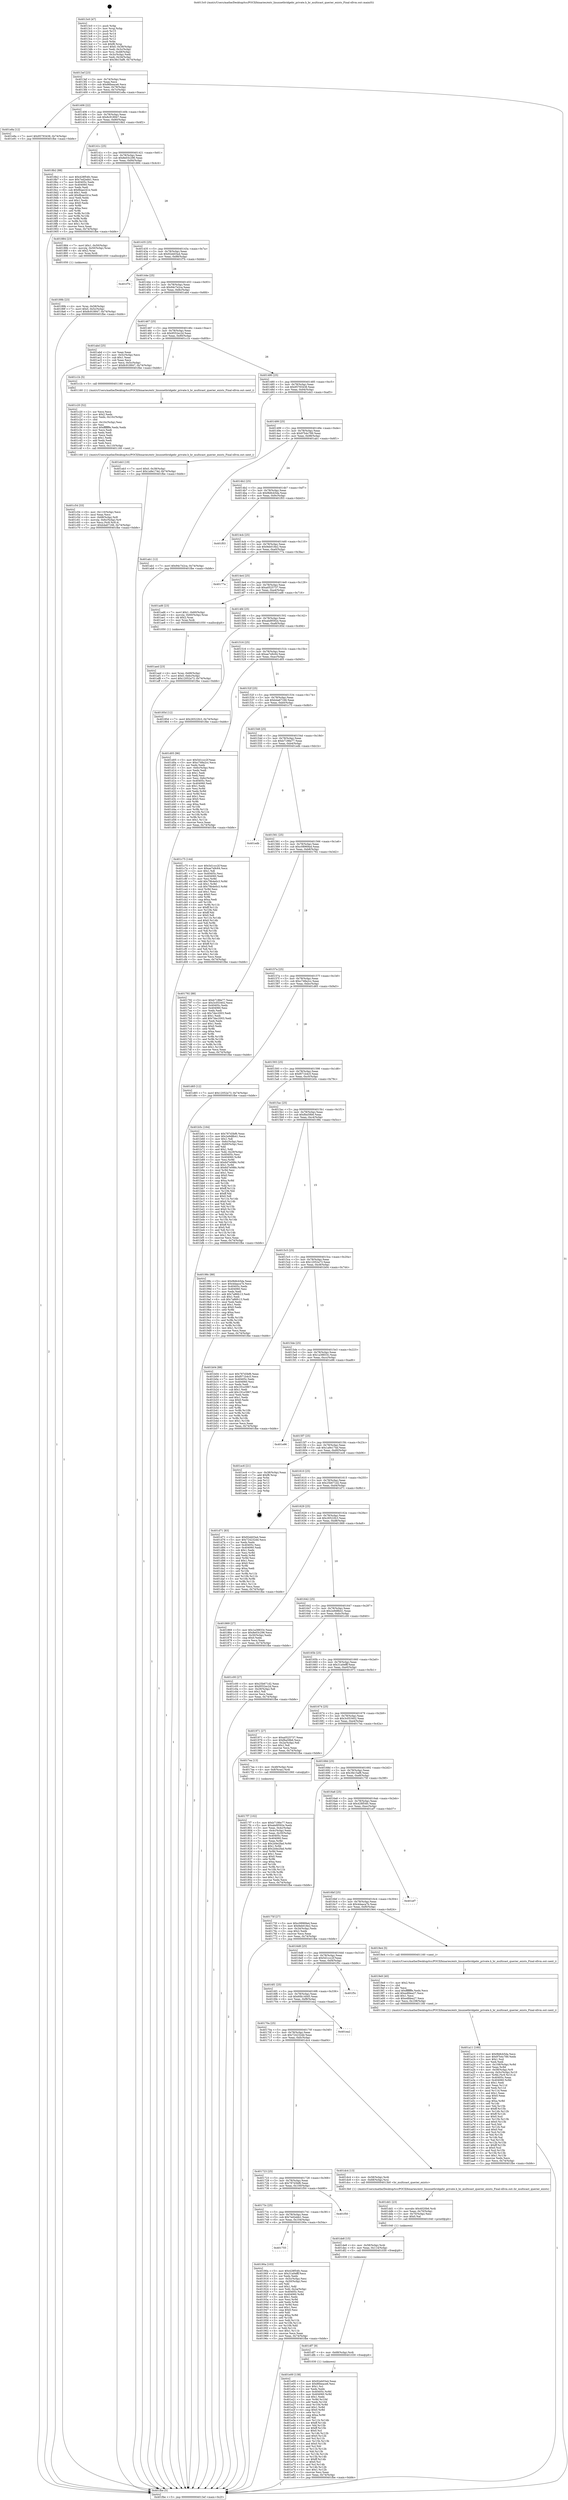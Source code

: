digraph "0x4013c0" {
  label = "0x4013c0 (/mnt/c/Users/mathe/Desktop/tcc/POCII/binaries/extr_linuxnetbridgebr_private.h_br_multicast_querier_exists_Final-ollvm.out::main(0))"
  labelloc = "t"
  node[shape=record]

  Entry [label="",width=0.3,height=0.3,shape=circle,fillcolor=black,style=filled]
  "0x4013ef" [label="{
     0x4013ef [23]\l
     | [instrs]\l
     &nbsp;&nbsp;0x4013ef \<+3\>: mov -0x74(%rbp),%eax\l
     &nbsp;&nbsp;0x4013f2 \<+2\>: mov %eax,%ecx\l
     &nbsp;&nbsp;0x4013f4 \<+6\>: sub $0x86beace6,%ecx\l
     &nbsp;&nbsp;0x4013fa \<+3\>: mov %eax,-0x78(%rbp)\l
     &nbsp;&nbsp;0x4013fd \<+3\>: mov %ecx,-0x7c(%rbp)\l
     &nbsp;&nbsp;0x401400 \<+6\>: je 0000000000401e8a \<main+0xaca\>\l
  }"]
  "0x401e8a" [label="{
     0x401e8a [12]\l
     | [instrs]\l
     &nbsp;&nbsp;0x401e8a \<+7\>: movl $0x95793438,-0x74(%rbp)\l
     &nbsp;&nbsp;0x401e91 \<+5\>: jmp 0000000000401fbe \<main+0xbfe\>\l
  }"]
  "0x401406" [label="{
     0x401406 [22]\l
     | [instrs]\l
     &nbsp;&nbsp;0x401406 \<+5\>: jmp 000000000040140b \<main+0x4b\>\l
     &nbsp;&nbsp;0x40140b \<+3\>: mov -0x78(%rbp),%eax\l
     &nbsp;&nbsp;0x40140e \<+5\>: sub $0x8c918947,%eax\l
     &nbsp;&nbsp;0x401413 \<+3\>: mov %eax,-0x80(%rbp)\l
     &nbsp;&nbsp;0x401416 \<+6\>: je 00000000004018b2 \<main+0x4f2\>\l
  }"]
  Exit [label="",width=0.3,height=0.3,shape=circle,fillcolor=black,style=filled,peripheries=2]
  "0x4018b2" [label="{
     0x4018b2 [88]\l
     | [instrs]\l
     &nbsp;&nbsp;0x4018b2 \<+5\>: mov $0x428f54fc,%eax\l
     &nbsp;&nbsp;0x4018b7 \<+5\>: mov $0x7ed2ebb1,%ecx\l
     &nbsp;&nbsp;0x4018bc \<+7\>: mov 0x40405c,%edx\l
     &nbsp;&nbsp;0x4018c3 \<+7\>: mov 0x404060,%esi\l
     &nbsp;&nbsp;0x4018ca \<+2\>: mov %edx,%edi\l
     &nbsp;&nbsp;0x4018cc \<+6\>: sub $0x8bae241e,%edi\l
     &nbsp;&nbsp;0x4018d2 \<+3\>: sub $0x1,%edi\l
     &nbsp;&nbsp;0x4018d5 \<+6\>: add $0x8bae241e,%edi\l
     &nbsp;&nbsp;0x4018db \<+3\>: imul %edi,%edx\l
     &nbsp;&nbsp;0x4018de \<+3\>: and $0x1,%edx\l
     &nbsp;&nbsp;0x4018e1 \<+3\>: cmp $0x0,%edx\l
     &nbsp;&nbsp;0x4018e4 \<+4\>: sete %r8b\l
     &nbsp;&nbsp;0x4018e8 \<+3\>: cmp $0xa,%esi\l
     &nbsp;&nbsp;0x4018eb \<+4\>: setl %r9b\l
     &nbsp;&nbsp;0x4018ef \<+3\>: mov %r8b,%r10b\l
     &nbsp;&nbsp;0x4018f2 \<+3\>: and %r9b,%r10b\l
     &nbsp;&nbsp;0x4018f5 \<+3\>: xor %r9b,%r8b\l
     &nbsp;&nbsp;0x4018f8 \<+3\>: or %r8b,%r10b\l
     &nbsp;&nbsp;0x4018fb \<+4\>: test $0x1,%r10b\l
     &nbsp;&nbsp;0x4018ff \<+3\>: cmovne %ecx,%eax\l
     &nbsp;&nbsp;0x401902 \<+3\>: mov %eax,-0x74(%rbp)\l
     &nbsp;&nbsp;0x401905 \<+5\>: jmp 0000000000401fbe \<main+0xbfe\>\l
  }"]
  "0x40141c" [label="{
     0x40141c [25]\l
     | [instrs]\l
     &nbsp;&nbsp;0x40141c \<+5\>: jmp 0000000000401421 \<main+0x61\>\l
     &nbsp;&nbsp;0x401421 \<+3\>: mov -0x78(%rbp),%eax\l
     &nbsp;&nbsp;0x401424 \<+5\>: sub $0x8e03c296,%eax\l
     &nbsp;&nbsp;0x401429 \<+6\>: mov %eax,-0x84(%rbp)\l
     &nbsp;&nbsp;0x40142f \<+6\>: je 0000000000401884 \<main+0x4c4\>\l
  }"]
  "0x401e00" [label="{
     0x401e00 [138]\l
     | [instrs]\l
     &nbsp;&nbsp;0x401e00 \<+5\>: mov $0x92eb03a4,%eax\l
     &nbsp;&nbsp;0x401e05 \<+5\>: mov $0x86beace6,%esi\l
     &nbsp;&nbsp;0x401e0a \<+2\>: mov $0x1,%cl\l
     &nbsp;&nbsp;0x401e0c \<+2\>: xor %edx,%edx\l
     &nbsp;&nbsp;0x401e0e \<+8\>: mov 0x40405c,%r8d\l
     &nbsp;&nbsp;0x401e16 \<+8\>: mov 0x404060,%r9d\l
     &nbsp;&nbsp;0x401e1e \<+3\>: sub $0x1,%edx\l
     &nbsp;&nbsp;0x401e21 \<+3\>: mov %r8d,%r10d\l
     &nbsp;&nbsp;0x401e24 \<+3\>: add %edx,%r10d\l
     &nbsp;&nbsp;0x401e27 \<+4\>: imul %r10d,%r8d\l
     &nbsp;&nbsp;0x401e2b \<+4\>: and $0x1,%r8d\l
     &nbsp;&nbsp;0x401e2f \<+4\>: cmp $0x0,%r8d\l
     &nbsp;&nbsp;0x401e33 \<+4\>: sete %r11b\l
     &nbsp;&nbsp;0x401e37 \<+4\>: cmp $0xa,%r9d\l
     &nbsp;&nbsp;0x401e3b \<+3\>: setl %bl\l
     &nbsp;&nbsp;0x401e3e \<+3\>: mov %r11b,%r14b\l
     &nbsp;&nbsp;0x401e41 \<+4\>: xor $0xff,%r14b\l
     &nbsp;&nbsp;0x401e45 \<+3\>: mov %bl,%r15b\l
     &nbsp;&nbsp;0x401e48 \<+4\>: xor $0xff,%r15b\l
     &nbsp;&nbsp;0x401e4c \<+3\>: xor $0x0,%cl\l
     &nbsp;&nbsp;0x401e4f \<+3\>: mov %r14b,%r12b\l
     &nbsp;&nbsp;0x401e52 \<+4\>: and $0x0,%r12b\l
     &nbsp;&nbsp;0x401e56 \<+3\>: and %cl,%r11b\l
     &nbsp;&nbsp;0x401e59 \<+3\>: mov %r15b,%r13b\l
     &nbsp;&nbsp;0x401e5c \<+4\>: and $0x0,%r13b\l
     &nbsp;&nbsp;0x401e60 \<+2\>: and %cl,%bl\l
     &nbsp;&nbsp;0x401e62 \<+3\>: or %r11b,%r12b\l
     &nbsp;&nbsp;0x401e65 \<+3\>: or %bl,%r13b\l
     &nbsp;&nbsp;0x401e68 \<+3\>: xor %r13b,%r12b\l
     &nbsp;&nbsp;0x401e6b \<+3\>: or %r15b,%r14b\l
     &nbsp;&nbsp;0x401e6e \<+4\>: xor $0xff,%r14b\l
     &nbsp;&nbsp;0x401e72 \<+3\>: or $0x0,%cl\l
     &nbsp;&nbsp;0x401e75 \<+3\>: and %cl,%r14b\l
     &nbsp;&nbsp;0x401e78 \<+3\>: or %r14b,%r12b\l
     &nbsp;&nbsp;0x401e7b \<+4\>: test $0x1,%r12b\l
     &nbsp;&nbsp;0x401e7f \<+3\>: cmovne %esi,%eax\l
     &nbsp;&nbsp;0x401e82 \<+3\>: mov %eax,-0x74(%rbp)\l
     &nbsp;&nbsp;0x401e85 \<+5\>: jmp 0000000000401fbe \<main+0xbfe\>\l
  }"]
  "0x401884" [label="{
     0x401884 [23]\l
     | [instrs]\l
     &nbsp;&nbsp;0x401884 \<+7\>: movl $0x1,-0x50(%rbp)\l
     &nbsp;&nbsp;0x40188b \<+4\>: movslq -0x50(%rbp),%rax\l
     &nbsp;&nbsp;0x40188f \<+4\>: shl $0x2,%rax\l
     &nbsp;&nbsp;0x401893 \<+3\>: mov %rax,%rdi\l
     &nbsp;&nbsp;0x401896 \<+5\>: call 0000000000401050 \<malloc@plt\>\l
     | [calls]\l
     &nbsp;&nbsp;0x401050 \{1\} (unknown)\l
  }"]
  "0x401435" [label="{
     0x401435 [25]\l
     | [instrs]\l
     &nbsp;&nbsp;0x401435 \<+5\>: jmp 000000000040143a \<main+0x7a\>\l
     &nbsp;&nbsp;0x40143a \<+3\>: mov -0x78(%rbp),%eax\l
     &nbsp;&nbsp;0x40143d \<+5\>: sub $0x92eb03a4,%eax\l
     &nbsp;&nbsp;0x401442 \<+6\>: mov %eax,-0x88(%rbp)\l
     &nbsp;&nbsp;0x401448 \<+6\>: je 0000000000401f7b \<main+0xbbb\>\l
  }"]
  "0x401df7" [label="{
     0x401df7 [9]\l
     | [instrs]\l
     &nbsp;&nbsp;0x401df7 \<+4\>: mov -0x68(%rbp),%rdi\l
     &nbsp;&nbsp;0x401dfb \<+5\>: call 0000000000401030 \<free@plt\>\l
     | [calls]\l
     &nbsp;&nbsp;0x401030 \{1\} (unknown)\l
  }"]
  "0x401f7b" [label="{
     0x401f7b\l
  }", style=dashed]
  "0x40144e" [label="{
     0x40144e [25]\l
     | [instrs]\l
     &nbsp;&nbsp;0x40144e \<+5\>: jmp 0000000000401453 \<main+0x93\>\l
     &nbsp;&nbsp;0x401453 \<+3\>: mov -0x78(%rbp),%eax\l
     &nbsp;&nbsp;0x401456 \<+5\>: sub $0x94c7e2ca,%eax\l
     &nbsp;&nbsp;0x40145b \<+6\>: mov %eax,-0x8c(%rbp)\l
     &nbsp;&nbsp;0x401461 \<+6\>: je 0000000000401abd \<main+0x6fd\>\l
  }"]
  "0x401de8" [label="{
     0x401de8 [15]\l
     | [instrs]\l
     &nbsp;&nbsp;0x401de8 \<+4\>: mov -0x58(%rbp),%rdi\l
     &nbsp;&nbsp;0x401dec \<+6\>: mov %eax,-0x114(%rbp)\l
     &nbsp;&nbsp;0x401df2 \<+5\>: call 0000000000401030 \<free@plt\>\l
     | [calls]\l
     &nbsp;&nbsp;0x401030 \{1\} (unknown)\l
  }"]
  "0x401abd" [label="{
     0x401abd [25]\l
     | [instrs]\l
     &nbsp;&nbsp;0x401abd \<+2\>: xor %eax,%eax\l
     &nbsp;&nbsp;0x401abf \<+3\>: mov -0x5c(%rbp),%ecx\l
     &nbsp;&nbsp;0x401ac2 \<+3\>: sub $0x1,%eax\l
     &nbsp;&nbsp;0x401ac5 \<+2\>: sub %eax,%ecx\l
     &nbsp;&nbsp;0x401ac7 \<+3\>: mov %ecx,-0x5c(%rbp)\l
     &nbsp;&nbsp;0x401aca \<+7\>: movl $0x8c918947,-0x74(%rbp)\l
     &nbsp;&nbsp;0x401ad1 \<+5\>: jmp 0000000000401fbe \<main+0xbfe\>\l
  }"]
  "0x401467" [label="{
     0x401467 [25]\l
     | [instrs]\l
     &nbsp;&nbsp;0x401467 \<+5\>: jmp 000000000040146c \<main+0xac\>\l
     &nbsp;&nbsp;0x40146c \<+3\>: mov -0x78(%rbp),%eax\l
     &nbsp;&nbsp;0x40146f \<+5\>: sub $0x9552ec2d,%eax\l
     &nbsp;&nbsp;0x401474 \<+6\>: mov %eax,-0x90(%rbp)\l
     &nbsp;&nbsp;0x40147a \<+6\>: je 0000000000401c1b \<main+0x85b\>\l
  }"]
  "0x401dd1" [label="{
     0x401dd1 [23]\l
     | [instrs]\l
     &nbsp;&nbsp;0x401dd1 \<+10\>: movabs $0x4020b6,%rdi\l
     &nbsp;&nbsp;0x401ddb \<+3\>: mov %eax,-0x70(%rbp)\l
     &nbsp;&nbsp;0x401dde \<+3\>: mov -0x70(%rbp),%esi\l
     &nbsp;&nbsp;0x401de1 \<+2\>: mov $0x0,%al\l
     &nbsp;&nbsp;0x401de3 \<+5\>: call 0000000000401040 \<printf@plt\>\l
     | [calls]\l
     &nbsp;&nbsp;0x401040 \{1\} (unknown)\l
  }"]
  "0x401c1b" [label="{
     0x401c1b [5]\l
     | [instrs]\l
     &nbsp;&nbsp;0x401c1b \<+5\>: call 0000000000401160 \<next_i\>\l
     | [calls]\l
     &nbsp;&nbsp;0x401160 \{1\} (/mnt/c/Users/mathe/Desktop/tcc/POCII/binaries/extr_linuxnetbridgebr_private.h_br_multicast_querier_exists_Final-ollvm.out::next_i)\l
  }"]
  "0x401480" [label="{
     0x401480 [25]\l
     | [instrs]\l
     &nbsp;&nbsp;0x401480 \<+5\>: jmp 0000000000401485 \<main+0xc5\>\l
     &nbsp;&nbsp;0x401485 \<+3\>: mov -0x78(%rbp),%eax\l
     &nbsp;&nbsp;0x401488 \<+5\>: sub $0x95793438,%eax\l
     &nbsp;&nbsp;0x40148d \<+6\>: mov %eax,-0x94(%rbp)\l
     &nbsp;&nbsp;0x401493 \<+6\>: je 0000000000401eb3 \<main+0xaf3\>\l
  }"]
  "0x401c54" [label="{
     0x401c54 [33]\l
     | [instrs]\l
     &nbsp;&nbsp;0x401c54 \<+6\>: mov -0x110(%rbp),%ecx\l
     &nbsp;&nbsp;0x401c5a \<+3\>: imul %eax,%ecx\l
     &nbsp;&nbsp;0x401c5d \<+4\>: mov -0x68(%rbp),%r8\l
     &nbsp;&nbsp;0x401c61 \<+4\>: movslq -0x6c(%rbp),%r9\l
     &nbsp;&nbsp;0x401c65 \<+4\>: mov %ecx,(%r8,%r9,4)\l
     &nbsp;&nbsp;0x401c69 \<+7\>: movl $0xb4a67166,-0x74(%rbp)\l
     &nbsp;&nbsp;0x401c70 \<+5\>: jmp 0000000000401fbe \<main+0xbfe\>\l
  }"]
  "0x401eb3" [label="{
     0x401eb3 [19]\l
     | [instrs]\l
     &nbsp;&nbsp;0x401eb3 \<+7\>: movl $0x0,-0x38(%rbp)\l
     &nbsp;&nbsp;0x401eba \<+7\>: movl $0x1a9e174d,-0x74(%rbp)\l
     &nbsp;&nbsp;0x401ec1 \<+5\>: jmp 0000000000401fbe \<main+0xbfe\>\l
  }"]
  "0x401499" [label="{
     0x401499 [25]\l
     | [instrs]\l
     &nbsp;&nbsp;0x401499 \<+5\>: jmp 000000000040149e \<main+0xde\>\l
     &nbsp;&nbsp;0x40149e \<+3\>: mov -0x78(%rbp),%eax\l
     &nbsp;&nbsp;0x4014a1 \<+5\>: sub $0x97b4c789,%eax\l
     &nbsp;&nbsp;0x4014a6 \<+6\>: mov %eax,-0x98(%rbp)\l
     &nbsp;&nbsp;0x4014ac \<+6\>: je 0000000000401ab1 \<main+0x6f1\>\l
  }"]
  "0x401c20" [label="{
     0x401c20 [52]\l
     | [instrs]\l
     &nbsp;&nbsp;0x401c20 \<+2\>: xor %ecx,%ecx\l
     &nbsp;&nbsp;0x401c22 \<+5\>: mov $0x2,%edx\l
     &nbsp;&nbsp;0x401c27 \<+6\>: mov %edx,-0x10c(%rbp)\l
     &nbsp;&nbsp;0x401c2d \<+1\>: cltd\l
     &nbsp;&nbsp;0x401c2e \<+6\>: mov -0x10c(%rbp),%esi\l
     &nbsp;&nbsp;0x401c34 \<+2\>: idiv %esi\l
     &nbsp;&nbsp;0x401c36 \<+6\>: imul $0xfffffffe,%edx,%edx\l
     &nbsp;&nbsp;0x401c3c \<+2\>: mov %ecx,%edi\l
     &nbsp;&nbsp;0x401c3e \<+2\>: sub %edx,%edi\l
     &nbsp;&nbsp;0x401c40 \<+2\>: mov %ecx,%edx\l
     &nbsp;&nbsp;0x401c42 \<+3\>: sub $0x1,%edx\l
     &nbsp;&nbsp;0x401c45 \<+2\>: add %edx,%edi\l
     &nbsp;&nbsp;0x401c47 \<+2\>: sub %edi,%ecx\l
     &nbsp;&nbsp;0x401c49 \<+6\>: mov %ecx,-0x110(%rbp)\l
     &nbsp;&nbsp;0x401c4f \<+5\>: call 0000000000401160 \<next_i\>\l
     | [calls]\l
     &nbsp;&nbsp;0x401160 \{1\} (/mnt/c/Users/mathe/Desktop/tcc/POCII/binaries/extr_linuxnetbridgebr_private.h_br_multicast_querier_exists_Final-ollvm.out::next_i)\l
  }"]
  "0x401ab1" [label="{
     0x401ab1 [12]\l
     | [instrs]\l
     &nbsp;&nbsp;0x401ab1 \<+7\>: movl $0x94c7e2ca,-0x74(%rbp)\l
     &nbsp;&nbsp;0x401ab8 \<+5\>: jmp 0000000000401fbe \<main+0xbfe\>\l
  }"]
  "0x4014b2" [label="{
     0x4014b2 [25]\l
     | [instrs]\l
     &nbsp;&nbsp;0x4014b2 \<+5\>: jmp 00000000004014b7 \<main+0xf7\>\l
     &nbsp;&nbsp;0x4014b7 \<+3\>: mov -0x78(%rbp),%eax\l
     &nbsp;&nbsp;0x4014ba \<+5\>: sub $0x9b8cb5da,%eax\l
     &nbsp;&nbsp;0x4014bf \<+6\>: mov %eax,-0x9c(%rbp)\l
     &nbsp;&nbsp;0x4014c5 \<+6\>: je 0000000000401f03 \<main+0xb43\>\l
  }"]
  "0x401aed" [label="{
     0x401aed [23]\l
     | [instrs]\l
     &nbsp;&nbsp;0x401aed \<+4\>: mov %rax,-0x68(%rbp)\l
     &nbsp;&nbsp;0x401af1 \<+7\>: movl $0x0,-0x6c(%rbp)\l
     &nbsp;&nbsp;0x401af8 \<+7\>: movl $0x12052a73,-0x74(%rbp)\l
     &nbsp;&nbsp;0x401aff \<+5\>: jmp 0000000000401fbe \<main+0xbfe\>\l
  }"]
  "0x401f03" [label="{
     0x401f03\l
  }", style=dashed]
  "0x4014cb" [label="{
     0x4014cb [25]\l
     | [instrs]\l
     &nbsp;&nbsp;0x4014cb \<+5\>: jmp 00000000004014d0 \<main+0x110\>\l
     &nbsp;&nbsp;0x4014d0 \<+3\>: mov -0x78(%rbp),%eax\l
     &nbsp;&nbsp;0x4014d3 \<+5\>: sub $0x9eb018e2,%eax\l
     &nbsp;&nbsp;0x4014d8 \<+6\>: mov %eax,-0xa0(%rbp)\l
     &nbsp;&nbsp;0x4014de \<+6\>: je 000000000040177a \<main+0x3ba\>\l
  }"]
  "0x401a11" [label="{
     0x401a11 [160]\l
     | [instrs]\l
     &nbsp;&nbsp;0x401a11 \<+5\>: mov $0x9b8cb5da,%ecx\l
     &nbsp;&nbsp;0x401a16 \<+5\>: mov $0x97b4c789,%edx\l
     &nbsp;&nbsp;0x401a1b \<+3\>: mov $0x1,%sil\l
     &nbsp;&nbsp;0x401a1e \<+2\>: xor %edi,%edi\l
     &nbsp;&nbsp;0x401a20 \<+7\>: mov -0x108(%rbp),%r8d\l
     &nbsp;&nbsp;0x401a27 \<+4\>: imul %eax,%r8d\l
     &nbsp;&nbsp;0x401a2b \<+4\>: mov -0x58(%rbp),%r9\l
     &nbsp;&nbsp;0x401a2f \<+4\>: movslq -0x5c(%rbp),%r10\l
     &nbsp;&nbsp;0x401a33 \<+4\>: mov %r8d,(%r9,%r10,4)\l
     &nbsp;&nbsp;0x401a37 \<+7\>: mov 0x40405c,%eax\l
     &nbsp;&nbsp;0x401a3e \<+8\>: mov 0x404060,%r8d\l
     &nbsp;&nbsp;0x401a46 \<+3\>: sub $0x1,%edi\l
     &nbsp;&nbsp;0x401a49 \<+3\>: mov %eax,%r11d\l
     &nbsp;&nbsp;0x401a4c \<+3\>: add %edi,%r11d\l
     &nbsp;&nbsp;0x401a4f \<+4\>: imul %r11d,%eax\l
     &nbsp;&nbsp;0x401a53 \<+3\>: and $0x1,%eax\l
     &nbsp;&nbsp;0x401a56 \<+3\>: cmp $0x0,%eax\l
     &nbsp;&nbsp;0x401a59 \<+3\>: sete %bl\l
     &nbsp;&nbsp;0x401a5c \<+4\>: cmp $0xa,%r8d\l
     &nbsp;&nbsp;0x401a60 \<+4\>: setl %r14b\l
     &nbsp;&nbsp;0x401a64 \<+3\>: mov %bl,%r15b\l
     &nbsp;&nbsp;0x401a67 \<+4\>: xor $0xff,%r15b\l
     &nbsp;&nbsp;0x401a6b \<+3\>: mov %r14b,%r12b\l
     &nbsp;&nbsp;0x401a6e \<+4\>: xor $0xff,%r12b\l
     &nbsp;&nbsp;0x401a72 \<+4\>: xor $0x0,%sil\l
     &nbsp;&nbsp;0x401a76 \<+3\>: mov %r15b,%r13b\l
     &nbsp;&nbsp;0x401a79 \<+4\>: and $0x0,%r13b\l
     &nbsp;&nbsp;0x401a7d \<+3\>: and %sil,%bl\l
     &nbsp;&nbsp;0x401a80 \<+3\>: mov %r12b,%al\l
     &nbsp;&nbsp;0x401a83 \<+2\>: and $0x0,%al\l
     &nbsp;&nbsp;0x401a85 \<+3\>: and %sil,%r14b\l
     &nbsp;&nbsp;0x401a88 \<+3\>: or %bl,%r13b\l
     &nbsp;&nbsp;0x401a8b \<+3\>: or %r14b,%al\l
     &nbsp;&nbsp;0x401a8e \<+3\>: xor %al,%r13b\l
     &nbsp;&nbsp;0x401a91 \<+3\>: or %r12b,%r15b\l
     &nbsp;&nbsp;0x401a94 \<+4\>: xor $0xff,%r15b\l
     &nbsp;&nbsp;0x401a98 \<+4\>: or $0x0,%sil\l
     &nbsp;&nbsp;0x401a9c \<+3\>: and %sil,%r15b\l
     &nbsp;&nbsp;0x401a9f \<+3\>: or %r15b,%r13b\l
     &nbsp;&nbsp;0x401aa2 \<+4\>: test $0x1,%r13b\l
     &nbsp;&nbsp;0x401aa6 \<+3\>: cmovne %edx,%ecx\l
     &nbsp;&nbsp;0x401aa9 \<+3\>: mov %ecx,-0x74(%rbp)\l
     &nbsp;&nbsp;0x401aac \<+5\>: jmp 0000000000401fbe \<main+0xbfe\>\l
  }"]
  "0x40177a" [label="{
     0x40177a\l
  }", style=dashed]
  "0x4014e4" [label="{
     0x4014e4 [25]\l
     | [instrs]\l
     &nbsp;&nbsp;0x4014e4 \<+5\>: jmp 00000000004014e9 \<main+0x129\>\l
     &nbsp;&nbsp;0x4014e9 \<+3\>: mov -0x78(%rbp),%eax\l
     &nbsp;&nbsp;0x4014ec \<+5\>: sub $0xa0525737,%eax\l
     &nbsp;&nbsp;0x4014f1 \<+6\>: mov %eax,-0xa4(%rbp)\l
     &nbsp;&nbsp;0x4014f7 \<+6\>: je 0000000000401ad6 \<main+0x716\>\l
  }"]
  "0x4019e9" [label="{
     0x4019e9 [40]\l
     | [instrs]\l
     &nbsp;&nbsp;0x4019e9 \<+5\>: mov $0x2,%ecx\l
     &nbsp;&nbsp;0x4019ee \<+1\>: cltd\l
     &nbsp;&nbsp;0x4019ef \<+2\>: idiv %ecx\l
     &nbsp;&nbsp;0x4019f1 \<+6\>: imul $0xfffffffe,%edx,%ecx\l
     &nbsp;&nbsp;0x4019f7 \<+6\>: add $0xedfdea27,%ecx\l
     &nbsp;&nbsp;0x4019fd \<+3\>: add $0x1,%ecx\l
     &nbsp;&nbsp;0x401a00 \<+6\>: sub $0xedfdea27,%ecx\l
     &nbsp;&nbsp;0x401a06 \<+6\>: mov %ecx,-0x108(%rbp)\l
     &nbsp;&nbsp;0x401a0c \<+5\>: call 0000000000401160 \<next_i\>\l
     | [calls]\l
     &nbsp;&nbsp;0x401160 \{1\} (/mnt/c/Users/mathe/Desktop/tcc/POCII/binaries/extr_linuxnetbridgebr_private.h_br_multicast_querier_exists_Final-ollvm.out::next_i)\l
  }"]
  "0x401ad6" [label="{
     0x401ad6 [23]\l
     | [instrs]\l
     &nbsp;&nbsp;0x401ad6 \<+7\>: movl $0x1,-0x60(%rbp)\l
     &nbsp;&nbsp;0x401add \<+4\>: movslq -0x60(%rbp),%rax\l
     &nbsp;&nbsp;0x401ae1 \<+4\>: shl $0x2,%rax\l
     &nbsp;&nbsp;0x401ae5 \<+3\>: mov %rax,%rdi\l
     &nbsp;&nbsp;0x401ae8 \<+5\>: call 0000000000401050 \<malloc@plt\>\l
     | [calls]\l
     &nbsp;&nbsp;0x401050 \{1\} (unknown)\l
  }"]
  "0x4014fd" [label="{
     0x4014fd [25]\l
     | [instrs]\l
     &nbsp;&nbsp;0x4014fd \<+5\>: jmp 0000000000401502 \<main+0x142\>\l
     &nbsp;&nbsp;0x401502 \<+3\>: mov -0x78(%rbp),%eax\l
     &nbsp;&nbsp;0x401505 \<+5\>: sub $0xabd9592e,%eax\l
     &nbsp;&nbsp;0x40150a \<+6\>: mov %eax,-0xa8(%rbp)\l
     &nbsp;&nbsp;0x401510 \<+6\>: je 000000000040185d \<main+0x49d\>\l
  }"]
  "0x401755" [label="{
     0x401755\l
  }", style=dashed]
  "0x40185d" [label="{
     0x40185d [12]\l
     | [instrs]\l
     &nbsp;&nbsp;0x40185d \<+7\>: movl $0x26522fc3,-0x74(%rbp)\l
     &nbsp;&nbsp;0x401864 \<+5\>: jmp 0000000000401fbe \<main+0xbfe\>\l
  }"]
  "0x401516" [label="{
     0x401516 [25]\l
     | [instrs]\l
     &nbsp;&nbsp;0x401516 \<+5\>: jmp 000000000040151b \<main+0x15b\>\l
     &nbsp;&nbsp;0x40151b \<+3\>: mov -0x78(%rbp),%eax\l
     &nbsp;&nbsp;0x40151e \<+5\>: sub $0xae7e9c64,%eax\l
     &nbsp;&nbsp;0x401523 \<+6\>: mov %eax,-0xac(%rbp)\l
     &nbsp;&nbsp;0x401529 \<+6\>: je 0000000000401d05 \<main+0x945\>\l
  }"]
  "0x40190a" [label="{
     0x40190a [103]\l
     | [instrs]\l
     &nbsp;&nbsp;0x40190a \<+5\>: mov $0x428f54fc,%eax\l
     &nbsp;&nbsp;0x40190f \<+5\>: mov $0x31a0efff,%ecx\l
     &nbsp;&nbsp;0x401914 \<+2\>: xor %edx,%edx\l
     &nbsp;&nbsp;0x401916 \<+3\>: mov -0x5c(%rbp),%esi\l
     &nbsp;&nbsp;0x401919 \<+3\>: cmp -0x50(%rbp),%esi\l
     &nbsp;&nbsp;0x40191c \<+4\>: setl %dil\l
     &nbsp;&nbsp;0x401920 \<+4\>: and $0x1,%dil\l
     &nbsp;&nbsp;0x401924 \<+4\>: mov %dil,-0x2a(%rbp)\l
     &nbsp;&nbsp;0x401928 \<+7\>: mov 0x40405c,%esi\l
     &nbsp;&nbsp;0x40192f \<+8\>: mov 0x404060,%r8d\l
     &nbsp;&nbsp;0x401937 \<+3\>: sub $0x1,%edx\l
     &nbsp;&nbsp;0x40193a \<+3\>: mov %esi,%r9d\l
     &nbsp;&nbsp;0x40193d \<+3\>: add %edx,%r9d\l
     &nbsp;&nbsp;0x401940 \<+4\>: imul %r9d,%esi\l
     &nbsp;&nbsp;0x401944 \<+3\>: and $0x1,%esi\l
     &nbsp;&nbsp;0x401947 \<+3\>: cmp $0x0,%esi\l
     &nbsp;&nbsp;0x40194a \<+4\>: sete %dil\l
     &nbsp;&nbsp;0x40194e \<+4\>: cmp $0xa,%r8d\l
     &nbsp;&nbsp;0x401952 \<+4\>: setl %r10b\l
     &nbsp;&nbsp;0x401956 \<+3\>: mov %dil,%r11b\l
     &nbsp;&nbsp;0x401959 \<+3\>: and %r10b,%r11b\l
     &nbsp;&nbsp;0x40195c \<+3\>: xor %r10b,%dil\l
     &nbsp;&nbsp;0x40195f \<+3\>: or %dil,%r11b\l
     &nbsp;&nbsp;0x401962 \<+4\>: test $0x1,%r11b\l
     &nbsp;&nbsp;0x401966 \<+3\>: cmovne %ecx,%eax\l
     &nbsp;&nbsp;0x401969 \<+3\>: mov %eax,-0x74(%rbp)\l
     &nbsp;&nbsp;0x40196c \<+5\>: jmp 0000000000401fbe \<main+0xbfe\>\l
  }"]
  "0x401d05" [label="{
     0x401d05 [96]\l
     | [instrs]\l
     &nbsp;&nbsp;0x401d05 \<+5\>: mov $0x5d1ccc2f,%eax\l
     &nbsp;&nbsp;0x401d0a \<+5\>: mov $0xc748a2cc,%ecx\l
     &nbsp;&nbsp;0x401d0f \<+2\>: xor %edx,%edx\l
     &nbsp;&nbsp;0x401d11 \<+3\>: mov -0x6c(%rbp),%esi\l
     &nbsp;&nbsp;0x401d14 \<+2\>: mov %edx,%edi\l
     &nbsp;&nbsp;0x401d16 \<+3\>: sub $0x1,%edi\l
     &nbsp;&nbsp;0x401d19 \<+2\>: sub %edi,%esi\l
     &nbsp;&nbsp;0x401d1b \<+3\>: mov %esi,-0x6c(%rbp)\l
     &nbsp;&nbsp;0x401d1e \<+7\>: mov 0x40405c,%esi\l
     &nbsp;&nbsp;0x401d25 \<+7\>: mov 0x404060,%edi\l
     &nbsp;&nbsp;0x401d2c \<+3\>: sub $0x1,%edx\l
     &nbsp;&nbsp;0x401d2f \<+3\>: mov %esi,%r8d\l
     &nbsp;&nbsp;0x401d32 \<+3\>: add %edx,%r8d\l
     &nbsp;&nbsp;0x401d35 \<+4\>: imul %r8d,%esi\l
     &nbsp;&nbsp;0x401d39 \<+3\>: and $0x1,%esi\l
     &nbsp;&nbsp;0x401d3c \<+3\>: cmp $0x0,%esi\l
     &nbsp;&nbsp;0x401d3f \<+4\>: sete %r9b\l
     &nbsp;&nbsp;0x401d43 \<+3\>: cmp $0xa,%edi\l
     &nbsp;&nbsp;0x401d46 \<+4\>: setl %r10b\l
     &nbsp;&nbsp;0x401d4a \<+3\>: mov %r9b,%r11b\l
     &nbsp;&nbsp;0x401d4d \<+3\>: and %r10b,%r11b\l
     &nbsp;&nbsp;0x401d50 \<+3\>: xor %r10b,%r9b\l
     &nbsp;&nbsp;0x401d53 \<+3\>: or %r9b,%r11b\l
     &nbsp;&nbsp;0x401d56 \<+4\>: test $0x1,%r11b\l
     &nbsp;&nbsp;0x401d5a \<+3\>: cmovne %ecx,%eax\l
     &nbsp;&nbsp;0x401d5d \<+3\>: mov %eax,-0x74(%rbp)\l
     &nbsp;&nbsp;0x401d60 \<+5\>: jmp 0000000000401fbe \<main+0xbfe\>\l
  }"]
  "0x40152f" [label="{
     0x40152f [25]\l
     | [instrs]\l
     &nbsp;&nbsp;0x40152f \<+5\>: jmp 0000000000401534 \<main+0x174\>\l
     &nbsp;&nbsp;0x401534 \<+3\>: mov -0x78(%rbp),%eax\l
     &nbsp;&nbsp;0x401537 \<+5\>: sub $0xb4a67166,%eax\l
     &nbsp;&nbsp;0x40153c \<+6\>: mov %eax,-0xb0(%rbp)\l
     &nbsp;&nbsp;0x401542 \<+6\>: je 0000000000401c75 \<main+0x8b5\>\l
  }"]
  "0x40173c" [label="{
     0x40173c [25]\l
     | [instrs]\l
     &nbsp;&nbsp;0x40173c \<+5\>: jmp 0000000000401741 \<main+0x381\>\l
     &nbsp;&nbsp;0x401741 \<+3\>: mov -0x78(%rbp),%eax\l
     &nbsp;&nbsp;0x401744 \<+5\>: sub $0x7ed2ebb1,%eax\l
     &nbsp;&nbsp;0x401749 \<+6\>: mov %eax,-0x104(%rbp)\l
     &nbsp;&nbsp;0x40174f \<+6\>: je 000000000040190a \<main+0x54a\>\l
  }"]
  "0x401c75" [label="{
     0x401c75 [144]\l
     | [instrs]\l
     &nbsp;&nbsp;0x401c75 \<+5\>: mov $0x5d1ccc2f,%eax\l
     &nbsp;&nbsp;0x401c7a \<+5\>: mov $0xae7e9c64,%ecx\l
     &nbsp;&nbsp;0x401c7f \<+2\>: mov $0x1,%dl\l
     &nbsp;&nbsp;0x401c81 \<+7\>: mov 0x40405c,%esi\l
     &nbsp;&nbsp;0x401c88 \<+7\>: mov 0x404060,%edi\l
     &nbsp;&nbsp;0x401c8f \<+3\>: mov %esi,%r8d\l
     &nbsp;&nbsp;0x401c92 \<+7\>: add $0x79b4e0c3,%r8d\l
     &nbsp;&nbsp;0x401c99 \<+4\>: sub $0x1,%r8d\l
     &nbsp;&nbsp;0x401c9d \<+7\>: sub $0x79b4e0c3,%r8d\l
     &nbsp;&nbsp;0x401ca4 \<+4\>: imul %r8d,%esi\l
     &nbsp;&nbsp;0x401ca8 \<+3\>: and $0x1,%esi\l
     &nbsp;&nbsp;0x401cab \<+3\>: cmp $0x0,%esi\l
     &nbsp;&nbsp;0x401cae \<+4\>: sete %r9b\l
     &nbsp;&nbsp;0x401cb2 \<+3\>: cmp $0xa,%edi\l
     &nbsp;&nbsp;0x401cb5 \<+4\>: setl %r10b\l
     &nbsp;&nbsp;0x401cb9 \<+3\>: mov %r9b,%r11b\l
     &nbsp;&nbsp;0x401cbc \<+4\>: xor $0xff,%r11b\l
     &nbsp;&nbsp;0x401cc0 \<+3\>: mov %r10b,%bl\l
     &nbsp;&nbsp;0x401cc3 \<+3\>: xor $0xff,%bl\l
     &nbsp;&nbsp;0x401cc6 \<+3\>: xor $0x0,%dl\l
     &nbsp;&nbsp;0x401cc9 \<+3\>: mov %r11b,%r14b\l
     &nbsp;&nbsp;0x401ccc \<+4\>: and $0x0,%r14b\l
     &nbsp;&nbsp;0x401cd0 \<+3\>: and %dl,%r9b\l
     &nbsp;&nbsp;0x401cd3 \<+3\>: mov %bl,%r15b\l
     &nbsp;&nbsp;0x401cd6 \<+4\>: and $0x0,%r15b\l
     &nbsp;&nbsp;0x401cda \<+3\>: and %dl,%r10b\l
     &nbsp;&nbsp;0x401cdd \<+3\>: or %r9b,%r14b\l
     &nbsp;&nbsp;0x401ce0 \<+3\>: or %r10b,%r15b\l
     &nbsp;&nbsp;0x401ce3 \<+3\>: xor %r15b,%r14b\l
     &nbsp;&nbsp;0x401ce6 \<+3\>: or %bl,%r11b\l
     &nbsp;&nbsp;0x401ce9 \<+4\>: xor $0xff,%r11b\l
     &nbsp;&nbsp;0x401ced \<+3\>: or $0x0,%dl\l
     &nbsp;&nbsp;0x401cf0 \<+3\>: and %dl,%r11b\l
     &nbsp;&nbsp;0x401cf3 \<+3\>: or %r11b,%r14b\l
     &nbsp;&nbsp;0x401cf6 \<+4\>: test $0x1,%r14b\l
     &nbsp;&nbsp;0x401cfa \<+3\>: cmovne %ecx,%eax\l
     &nbsp;&nbsp;0x401cfd \<+3\>: mov %eax,-0x74(%rbp)\l
     &nbsp;&nbsp;0x401d00 \<+5\>: jmp 0000000000401fbe \<main+0xbfe\>\l
  }"]
  "0x401548" [label="{
     0x401548 [25]\l
     | [instrs]\l
     &nbsp;&nbsp;0x401548 \<+5\>: jmp 000000000040154d \<main+0x18d\>\l
     &nbsp;&nbsp;0x40154d \<+3\>: mov -0x78(%rbp),%eax\l
     &nbsp;&nbsp;0x401550 \<+5\>: sub $0xb7186e77,%eax\l
     &nbsp;&nbsp;0x401555 \<+6\>: mov %eax,-0xb4(%rbp)\l
     &nbsp;&nbsp;0x40155b \<+6\>: je 0000000000401edb \<main+0xb1b\>\l
  }"]
  "0x401f50" [label="{
     0x401f50\l
  }", style=dashed]
  "0x401edb" [label="{
     0x401edb\l
  }", style=dashed]
  "0x401561" [label="{
     0x401561 [25]\l
     | [instrs]\l
     &nbsp;&nbsp;0x401561 \<+5\>: jmp 0000000000401566 \<main+0x1a6\>\l
     &nbsp;&nbsp;0x401566 \<+3\>: mov -0x78(%rbp),%eax\l
     &nbsp;&nbsp;0x401569 \<+5\>: sub $0xc08969a4,%eax\l
     &nbsp;&nbsp;0x40156e \<+6\>: mov %eax,-0xb8(%rbp)\l
     &nbsp;&nbsp;0x401574 \<+6\>: je 0000000000401792 \<main+0x3d2\>\l
  }"]
  "0x401723" [label="{
     0x401723 [25]\l
     | [instrs]\l
     &nbsp;&nbsp;0x401723 \<+5\>: jmp 0000000000401728 \<main+0x368\>\l
     &nbsp;&nbsp;0x401728 \<+3\>: mov -0x78(%rbp),%eax\l
     &nbsp;&nbsp;0x40172b \<+5\>: sub $0x787d3bf6,%eax\l
     &nbsp;&nbsp;0x401730 \<+6\>: mov %eax,-0x100(%rbp)\l
     &nbsp;&nbsp;0x401736 \<+6\>: je 0000000000401f50 \<main+0xb90\>\l
  }"]
  "0x401792" [label="{
     0x401792 [88]\l
     | [instrs]\l
     &nbsp;&nbsp;0x401792 \<+5\>: mov $0xb7186e77,%eax\l
     &nbsp;&nbsp;0x401797 \<+5\>: mov $0x3c053402,%ecx\l
     &nbsp;&nbsp;0x40179c \<+7\>: mov 0x40405c,%edx\l
     &nbsp;&nbsp;0x4017a3 \<+7\>: mov 0x404060,%esi\l
     &nbsp;&nbsp;0x4017aa \<+2\>: mov %edx,%edi\l
     &nbsp;&nbsp;0x4017ac \<+6\>: sub $0x7dec2003,%edi\l
     &nbsp;&nbsp;0x4017b2 \<+3\>: sub $0x1,%edi\l
     &nbsp;&nbsp;0x4017b5 \<+6\>: add $0x7dec2003,%edi\l
     &nbsp;&nbsp;0x4017bb \<+3\>: imul %edi,%edx\l
     &nbsp;&nbsp;0x4017be \<+3\>: and $0x1,%edx\l
     &nbsp;&nbsp;0x4017c1 \<+3\>: cmp $0x0,%edx\l
     &nbsp;&nbsp;0x4017c4 \<+4\>: sete %r8b\l
     &nbsp;&nbsp;0x4017c8 \<+3\>: cmp $0xa,%esi\l
     &nbsp;&nbsp;0x4017cb \<+4\>: setl %r9b\l
     &nbsp;&nbsp;0x4017cf \<+3\>: mov %r8b,%r10b\l
     &nbsp;&nbsp;0x4017d2 \<+3\>: and %r9b,%r10b\l
     &nbsp;&nbsp;0x4017d5 \<+3\>: xor %r9b,%r8b\l
     &nbsp;&nbsp;0x4017d8 \<+3\>: or %r8b,%r10b\l
     &nbsp;&nbsp;0x4017db \<+4\>: test $0x1,%r10b\l
     &nbsp;&nbsp;0x4017df \<+3\>: cmovne %ecx,%eax\l
     &nbsp;&nbsp;0x4017e2 \<+3\>: mov %eax,-0x74(%rbp)\l
     &nbsp;&nbsp;0x4017e5 \<+5\>: jmp 0000000000401fbe \<main+0xbfe\>\l
  }"]
  "0x40157a" [label="{
     0x40157a [25]\l
     | [instrs]\l
     &nbsp;&nbsp;0x40157a \<+5\>: jmp 000000000040157f \<main+0x1bf\>\l
     &nbsp;&nbsp;0x40157f \<+3\>: mov -0x78(%rbp),%eax\l
     &nbsp;&nbsp;0x401582 \<+5\>: sub $0xc748a2cc,%eax\l
     &nbsp;&nbsp;0x401587 \<+6\>: mov %eax,-0xbc(%rbp)\l
     &nbsp;&nbsp;0x40158d \<+6\>: je 0000000000401d65 \<main+0x9a5\>\l
  }"]
  "0x401dc4" [label="{
     0x401dc4 [13]\l
     | [instrs]\l
     &nbsp;&nbsp;0x401dc4 \<+4\>: mov -0x58(%rbp),%rdi\l
     &nbsp;&nbsp;0x401dc8 \<+4\>: mov -0x68(%rbp),%rsi\l
     &nbsp;&nbsp;0x401dcc \<+5\>: call 00000000004013b0 \<br_multicast_querier_exists\>\l
     | [calls]\l
     &nbsp;&nbsp;0x4013b0 \{1\} (/mnt/c/Users/mathe/Desktop/tcc/POCII/binaries/extr_linuxnetbridgebr_private.h_br_multicast_querier_exists_Final-ollvm.out::br_multicast_querier_exists)\l
  }"]
  "0x401d65" [label="{
     0x401d65 [12]\l
     | [instrs]\l
     &nbsp;&nbsp;0x401d65 \<+7\>: movl $0x12052a73,-0x74(%rbp)\l
     &nbsp;&nbsp;0x401d6c \<+5\>: jmp 0000000000401fbe \<main+0xbfe\>\l
  }"]
  "0x401593" [label="{
     0x401593 [25]\l
     | [instrs]\l
     &nbsp;&nbsp;0x401593 \<+5\>: jmp 0000000000401598 \<main+0x1d8\>\l
     &nbsp;&nbsp;0x401598 \<+3\>: mov -0x78(%rbp),%eax\l
     &nbsp;&nbsp;0x40159b \<+5\>: sub $0xf071b4c5,%eax\l
     &nbsp;&nbsp;0x4015a0 \<+6\>: mov %eax,-0xc0(%rbp)\l
     &nbsp;&nbsp;0x4015a6 \<+6\>: je 0000000000401b5c \<main+0x79c\>\l
  }"]
  "0x40170a" [label="{
     0x40170a [25]\l
     | [instrs]\l
     &nbsp;&nbsp;0x40170a \<+5\>: jmp 000000000040170f \<main+0x34f\>\l
     &nbsp;&nbsp;0x40170f \<+3\>: mov -0x78(%rbp),%eax\l
     &nbsp;&nbsp;0x401712 \<+5\>: sub $0x724232dd,%eax\l
     &nbsp;&nbsp;0x401717 \<+6\>: mov %eax,-0xfc(%rbp)\l
     &nbsp;&nbsp;0x40171d \<+6\>: je 0000000000401dc4 \<main+0xa04\>\l
  }"]
  "0x401b5c" [label="{
     0x401b5c [164]\l
     | [instrs]\l
     &nbsp;&nbsp;0x401b5c \<+5\>: mov $0x787d3bf6,%eax\l
     &nbsp;&nbsp;0x401b61 \<+5\>: mov $0x2e9d8b41,%ecx\l
     &nbsp;&nbsp;0x401b66 \<+2\>: mov $0x1,%dl\l
     &nbsp;&nbsp;0x401b68 \<+3\>: mov -0x6c(%rbp),%esi\l
     &nbsp;&nbsp;0x401b6b \<+3\>: cmp -0x60(%rbp),%esi\l
     &nbsp;&nbsp;0x401b6e \<+4\>: setl %dil\l
     &nbsp;&nbsp;0x401b72 \<+4\>: and $0x1,%dil\l
     &nbsp;&nbsp;0x401b76 \<+4\>: mov %dil,-0x29(%rbp)\l
     &nbsp;&nbsp;0x401b7a \<+7\>: mov 0x40405c,%esi\l
     &nbsp;&nbsp;0x401b81 \<+8\>: mov 0x404060,%r8d\l
     &nbsp;&nbsp;0x401b89 \<+3\>: mov %esi,%r9d\l
     &nbsp;&nbsp;0x401b8c \<+7\>: add $0x6d7e088c,%r9d\l
     &nbsp;&nbsp;0x401b93 \<+4\>: sub $0x1,%r9d\l
     &nbsp;&nbsp;0x401b97 \<+7\>: sub $0x6d7e088c,%r9d\l
     &nbsp;&nbsp;0x401b9e \<+4\>: imul %r9d,%esi\l
     &nbsp;&nbsp;0x401ba2 \<+3\>: and $0x1,%esi\l
     &nbsp;&nbsp;0x401ba5 \<+3\>: cmp $0x0,%esi\l
     &nbsp;&nbsp;0x401ba8 \<+4\>: sete %dil\l
     &nbsp;&nbsp;0x401bac \<+4\>: cmp $0xa,%r8d\l
     &nbsp;&nbsp;0x401bb0 \<+4\>: setl %r10b\l
     &nbsp;&nbsp;0x401bb4 \<+3\>: mov %dil,%r11b\l
     &nbsp;&nbsp;0x401bb7 \<+4\>: xor $0xff,%r11b\l
     &nbsp;&nbsp;0x401bbb \<+3\>: mov %r10b,%bl\l
     &nbsp;&nbsp;0x401bbe \<+3\>: xor $0xff,%bl\l
     &nbsp;&nbsp;0x401bc1 \<+3\>: xor $0x0,%dl\l
     &nbsp;&nbsp;0x401bc4 \<+3\>: mov %r11b,%r14b\l
     &nbsp;&nbsp;0x401bc7 \<+4\>: and $0x0,%r14b\l
     &nbsp;&nbsp;0x401bcb \<+3\>: and %dl,%dil\l
     &nbsp;&nbsp;0x401bce \<+3\>: mov %bl,%r15b\l
     &nbsp;&nbsp;0x401bd1 \<+4\>: and $0x0,%r15b\l
     &nbsp;&nbsp;0x401bd5 \<+3\>: and %dl,%r10b\l
     &nbsp;&nbsp;0x401bd8 \<+3\>: or %dil,%r14b\l
     &nbsp;&nbsp;0x401bdb \<+3\>: or %r10b,%r15b\l
     &nbsp;&nbsp;0x401bde \<+3\>: xor %r15b,%r14b\l
     &nbsp;&nbsp;0x401be1 \<+3\>: or %bl,%r11b\l
     &nbsp;&nbsp;0x401be4 \<+4\>: xor $0xff,%r11b\l
     &nbsp;&nbsp;0x401be8 \<+3\>: or $0x0,%dl\l
     &nbsp;&nbsp;0x401beb \<+3\>: and %dl,%r11b\l
     &nbsp;&nbsp;0x401bee \<+3\>: or %r11b,%r14b\l
     &nbsp;&nbsp;0x401bf1 \<+4\>: test $0x1,%r14b\l
     &nbsp;&nbsp;0x401bf5 \<+3\>: cmovne %ecx,%eax\l
     &nbsp;&nbsp;0x401bf8 \<+3\>: mov %eax,-0x74(%rbp)\l
     &nbsp;&nbsp;0x401bfb \<+5\>: jmp 0000000000401fbe \<main+0xbfe\>\l
  }"]
  "0x4015ac" [label="{
     0x4015ac [25]\l
     | [instrs]\l
     &nbsp;&nbsp;0x4015ac \<+5\>: jmp 00000000004015b1 \<main+0x1f1\>\l
     &nbsp;&nbsp;0x4015b1 \<+3\>: mov -0x78(%rbp),%eax\l
     &nbsp;&nbsp;0x4015b4 \<+5\>: sub $0xfba59b6,%eax\l
     &nbsp;&nbsp;0x4015b9 \<+6\>: mov %eax,-0xc4(%rbp)\l
     &nbsp;&nbsp;0x4015bf \<+6\>: je 000000000040198c \<main+0x5cc\>\l
  }"]
  "0x401ea2" [label="{
     0x401ea2\l
  }", style=dashed]
  "0x40198c" [label="{
     0x40198c [88]\l
     | [instrs]\l
     &nbsp;&nbsp;0x40198c \<+5\>: mov $0x9b8cb5da,%eax\l
     &nbsp;&nbsp;0x401991 \<+5\>: mov $0x4daaca7b,%ecx\l
     &nbsp;&nbsp;0x401996 \<+7\>: mov 0x40405c,%edx\l
     &nbsp;&nbsp;0x40199d \<+7\>: mov 0x404060,%esi\l
     &nbsp;&nbsp;0x4019a4 \<+2\>: mov %edx,%edi\l
     &nbsp;&nbsp;0x4019a6 \<+6\>: add $0x7a86fc13,%edi\l
     &nbsp;&nbsp;0x4019ac \<+3\>: sub $0x1,%edi\l
     &nbsp;&nbsp;0x4019af \<+6\>: sub $0x7a86fc13,%edi\l
     &nbsp;&nbsp;0x4019b5 \<+3\>: imul %edi,%edx\l
     &nbsp;&nbsp;0x4019b8 \<+3\>: and $0x1,%edx\l
     &nbsp;&nbsp;0x4019bb \<+3\>: cmp $0x0,%edx\l
     &nbsp;&nbsp;0x4019be \<+4\>: sete %r8b\l
     &nbsp;&nbsp;0x4019c2 \<+3\>: cmp $0xa,%esi\l
     &nbsp;&nbsp;0x4019c5 \<+4\>: setl %r9b\l
     &nbsp;&nbsp;0x4019c9 \<+3\>: mov %r8b,%r10b\l
     &nbsp;&nbsp;0x4019cc \<+3\>: and %r9b,%r10b\l
     &nbsp;&nbsp;0x4019cf \<+3\>: xor %r9b,%r8b\l
     &nbsp;&nbsp;0x4019d2 \<+3\>: or %r8b,%r10b\l
     &nbsp;&nbsp;0x4019d5 \<+4\>: test $0x1,%r10b\l
     &nbsp;&nbsp;0x4019d9 \<+3\>: cmovne %ecx,%eax\l
     &nbsp;&nbsp;0x4019dc \<+3\>: mov %eax,-0x74(%rbp)\l
     &nbsp;&nbsp;0x4019df \<+5\>: jmp 0000000000401fbe \<main+0xbfe\>\l
  }"]
  "0x4015c5" [label="{
     0x4015c5 [25]\l
     | [instrs]\l
     &nbsp;&nbsp;0x4015c5 \<+5\>: jmp 00000000004015ca \<main+0x20a\>\l
     &nbsp;&nbsp;0x4015ca \<+3\>: mov -0x78(%rbp),%eax\l
     &nbsp;&nbsp;0x4015cd \<+5\>: sub $0x12052a73,%eax\l
     &nbsp;&nbsp;0x4015d2 \<+6\>: mov %eax,-0xc8(%rbp)\l
     &nbsp;&nbsp;0x4015d8 \<+6\>: je 0000000000401b04 \<main+0x744\>\l
  }"]
  "0x4016f1" [label="{
     0x4016f1 [25]\l
     | [instrs]\l
     &nbsp;&nbsp;0x4016f1 \<+5\>: jmp 00000000004016f6 \<main+0x336\>\l
     &nbsp;&nbsp;0x4016f6 \<+3\>: mov -0x78(%rbp),%eax\l
     &nbsp;&nbsp;0x4016f9 \<+5\>: sub $0x60b140d5,%eax\l
     &nbsp;&nbsp;0x4016fe \<+6\>: mov %eax,-0xf8(%rbp)\l
     &nbsp;&nbsp;0x401704 \<+6\>: je 0000000000401ea2 \<main+0xae2\>\l
  }"]
  "0x401b04" [label="{
     0x401b04 [88]\l
     | [instrs]\l
     &nbsp;&nbsp;0x401b04 \<+5\>: mov $0x787d3bf6,%eax\l
     &nbsp;&nbsp;0x401b09 \<+5\>: mov $0xf071b4c5,%ecx\l
     &nbsp;&nbsp;0x401b0e \<+7\>: mov 0x40405c,%edx\l
     &nbsp;&nbsp;0x401b15 \<+7\>: mov 0x404060,%esi\l
     &nbsp;&nbsp;0x401b1c \<+2\>: mov %edx,%edi\l
     &nbsp;&nbsp;0x401b1e \<+6\>: sub $0x191e3967,%edi\l
     &nbsp;&nbsp;0x401b24 \<+3\>: sub $0x1,%edi\l
     &nbsp;&nbsp;0x401b27 \<+6\>: add $0x191e3967,%edi\l
     &nbsp;&nbsp;0x401b2d \<+3\>: imul %edi,%edx\l
     &nbsp;&nbsp;0x401b30 \<+3\>: and $0x1,%edx\l
     &nbsp;&nbsp;0x401b33 \<+3\>: cmp $0x0,%edx\l
     &nbsp;&nbsp;0x401b36 \<+4\>: sete %r8b\l
     &nbsp;&nbsp;0x401b3a \<+3\>: cmp $0xa,%esi\l
     &nbsp;&nbsp;0x401b3d \<+4\>: setl %r9b\l
     &nbsp;&nbsp;0x401b41 \<+3\>: mov %r8b,%r10b\l
     &nbsp;&nbsp;0x401b44 \<+3\>: and %r9b,%r10b\l
     &nbsp;&nbsp;0x401b47 \<+3\>: xor %r9b,%r8b\l
     &nbsp;&nbsp;0x401b4a \<+3\>: or %r8b,%r10b\l
     &nbsp;&nbsp;0x401b4d \<+4\>: test $0x1,%r10b\l
     &nbsp;&nbsp;0x401b51 \<+3\>: cmovne %ecx,%eax\l
     &nbsp;&nbsp;0x401b54 \<+3\>: mov %eax,-0x74(%rbp)\l
     &nbsp;&nbsp;0x401b57 \<+5\>: jmp 0000000000401fbe \<main+0xbfe\>\l
  }"]
  "0x4015de" [label="{
     0x4015de [25]\l
     | [instrs]\l
     &nbsp;&nbsp;0x4015de \<+5\>: jmp 00000000004015e3 \<main+0x223\>\l
     &nbsp;&nbsp;0x4015e3 \<+3\>: mov -0x78(%rbp),%eax\l
     &nbsp;&nbsp;0x4015e6 \<+5\>: sub $0x1a38833c,%eax\l
     &nbsp;&nbsp;0x4015eb \<+6\>: mov %eax,-0xcc(%rbp)\l
     &nbsp;&nbsp;0x4015f1 \<+6\>: je 0000000000401e96 \<main+0xad6\>\l
  }"]
  "0x401f5c" [label="{
     0x401f5c\l
  }", style=dashed]
  "0x401e96" [label="{
     0x401e96\l
  }", style=dashed]
  "0x4015f7" [label="{
     0x4015f7 [25]\l
     | [instrs]\l
     &nbsp;&nbsp;0x4015f7 \<+5\>: jmp 00000000004015fc \<main+0x23c\>\l
     &nbsp;&nbsp;0x4015fc \<+3\>: mov -0x78(%rbp),%eax\l
     &nbsp;&nbsp;0x4015ff \<+5\>: sub $0x1a9e174d,%eax\l
     &nbsp;&nbsp;0x401604 \<+6\>: mov %eax,-0xd0(%rbp)\l
     &nbsp;&nbsp;0x40160a \<+6\>: je 0000000000401ec6 \<main+0xb06\>\l
  }"]
  "0x4016d8" [label="{
     0x4016d8 [25]\l
     | [instrs]\l
     &nbsp;&nbsp;0x4016d8 \<+5\>: jmp 00000000004016dd \<main+0x31d\>\l
     &nbsp;&nbsp;0x4016dd \<+3\>: mov -0x78(%rbp),%eax\l
     &nbsp;&nbsp;0x4016e0 \<+5\>: sub $0x5d1ccc2f,%eax\l
     &nbsp;&nbsp;0x4016e5 \<+6\>: mov %eax,-0xf4(%rbp)\l
     &nbsp;&nbsp;0x4016eb \<+6\>: je 0000000000401f5c \<main+0xb9c\>\l
  }"]
  "0x401ec6" [label="{
     0x401ec6 [21]\l
     | [instrs]\l
     &nbsp;&nbsp;0x401ec6 \<+3\>: mov -0x38(%rbp),%eax\l
     &nbsp;&nbsp;0x401ec9 \<+7\>: add $0xf8,%rsp\l
     &nbsp;&nbsp;0x401ed0 \<+1\>: pop %rbx\l
     &nbsp;&nbsp;0x401ed1 \<+2\>: pop %r12\l
     &nbsp;&nbsp;0x401ed3 \<+2\>: pop %r13\l
     &nbsp;&nbsp;0x401ed5 \<+2\>: pop %r14\l
     &nbsp;&nbsp;0x401ed7 \<+2\>: pop %r15\l
     &nbsp;&nbsp;0x401ed9 \<+1\>: pop %rbp\l
     &nbsp;&nbsp;0x401eda \<+1\>: ret\l
  }"]
  "0x401610" [label="{
     0x401610 [25]\l
     | [instrs]\l
     &nbsp;&nbsp;0x401610 \<+5\>: jmp 0000000000401615 \<main+0x255\>\l
     &nbsp;&nbsp;0x401615 \<+3\>: mov -0x78(%rbp),%eax\l
     &nbsp;&nbsp;0x401618 \<+5\>: sub $0x25b671d2,%eax\l
     &nbsp;&nbsp;0x40161d \<+6\>: mov %eax,-0xd4(%rbp)\l
     &nbsp;&nbsp;0x401623 \<+6\>: je 0000000000401d71 \<main+0x9b1\>\l
  }"]
  "0x4019e4" [label="{
     0x4019e4 [5]\l
     | [instrs]\l
     &nbsp;&nbsp;0x4019e4 \<+5\>: call 0000000000401160 \<next_i\>\l
     | [calls]\l
     &nbsp;&nbsp;0x401160 \{1\} (/mnt/c/Users/mathe/Desktop/tcc/POCII/binaries/extr_linuxnetbridgebr_private.h_br_multicast_querier_exists_Final-ollvm.out::next_i)\l
  }"]
  "0x401d71" [label="{
     0x401d71 [83]\l
     | [instrs]\l
     &nbsp;&nbsp;0x401d71 \<+5\>: mov $0x92eb03a4,%eax\l
     &nbsp;&nbsp;0x401d76 \<+5\>: mov $0x724232dd,%ecx\l
     &nbsp;&nbsp;0x401d7b \<+2\>: xor %edx,%edx\l
     &nbsp;&nbsp;0x401d7d \<+7\>: mov 0x40405c,%esi\l
     &nbsp;&nbsp;0x401d84 \<+7\>: mov 0x404060,%edi\l
     &nbsp;&nbsp;0x401d8b \<+3\>: sub $0x1,%edx\l
     &nbsp;&nbsp;0x401d8e \<+3\>: mov %esi,%r8d\l
     &nbsp;&nbsp;0x401d91 \<+3\>: add %edx,%r8d\l
     &nbsp;&nbsp;0x401d94 \<+4\>: imul %r8d,%esi\l
     &nbsp;&nbsp;0x401d98 \<+3\>: and $0x1,%esi\l
     &nbsp;&nbsp;0x401d9b \<+3\>: cmp $0x0,%esi\l
     &nbsp;&nbsp;0x401d9e \<+4\>: sete %r9b\l
     &nbsp;&nbsp;0x401da2 \<+3\>: cmp $0xa,%edi\l
     &nbsp;&nbsp;0x401da5 \<+4\>: setl %r10b\l
     &nbsp;&nbsp;0x401da9 \<+3\>: mov %r9b,%r11b\l
     &nbsp;&nbsp;0x401dac \<+3\>: and %r10b,%r11b\l
     &nbsp;&nbsp;0x401daf \<+3\>: xor %r10b,%r9b\l
     &nbsp;&nbsp;0x401db2 \<+3\>: or %r9b,%r11b\l
     &nbsp;&nbsp;0x401db5 \<+4\>: test $0x1,%r11b\l
     &nbsp;&nbsp;0x401db9 \<+3\>: cmovne %ecx,%eax\l
     &nbsp;&nbsp;0x401dbc \<+3\>: mov %eax,-0x74(%rbp)\l
     &nbsp;&nbsp;0x401dbf \<+5\>: jmp 0000000000401fbe \<main+0xbfe\>\l
  }"]
  "0x401629" [label="{
     0x401629 [25]\l
     | [instrs]\l
     &nbsp;&nbsp;0x401629 \<+5\>: jmp 000000000040162e \<main+0x26e\>\l
     &nbsp;&nbsp;0x40162e \<+3\>: mov -0x78(%rbp),%eax\l
     &nbsp;&nbsp;0x401631 \<+5\>: sub $0x26522fc3,%eax\l
     &nbsp;&nbsp;0x401636 \<+6\>: mov %eax,-0xd8(%rbp)\l
     &nbsp;&nbsp;0x40163c \<+6\>: je 0000000000401869 \<main+0x4a9\>\l
  }"]
  "0x4016bf" [label="{
     0x4016bf [25]\l
     | [instrs]\l
     &nbsp;&nbsp;0x4016bf \<+5\>: jmp 00000000004016c4 \<main+0x304\>\l
     &nbsp;&nbsp;0x4016c4 \<+3\>: mov -0x78(%rbp),%eax\l
     &nbsp;&nbsp;0x4016c7 \<+5\>: sub $0x4daaca7b,%eax\l
     &nbsp;&nbsp;0x4016cc \<+6\>: mov %eax,-0xf0(%rbp)\l
     &nbsp;&nbsp;0x4016d2 \<+6\>: je 00000000004019e4 \<main+0x624\>\l
  }"]
  "0x401869" [label="{
     0x401869 [27]\l
     | [instrs]\l
     &nbsp;&nbsp;0x401869 \<+5\>: mov $0x1a38833c,%eax\l
     &nbsp;&nbsp;0x40186e \<+5\>: mov $0x8e03c296,%ecx\l
     &nbsp;&nbsp;0x401873 \<+3\>: mov -0x30(%rbp),%edx\l
     &nbsp;&nbsp;0x401876 \<+3\>: cmp $0x0,%edx\l
     &nbsp;&nbsp;0x401879 \<+3\>: cmove %ecx,%eax\l
     &nbsp;&nbsp;0x40187c \<+3\>: mov %eax,-0x74(%rbp)\l
     &nbsp;&nbsp;0x40187f \<+5\>: jmp 0000000000401fbe \<main+0xbfe\>\l
  }"]
  "0x401642" [label="{
     0x401642 [25]\l
     | [instrs]\l
     &nbsp;&nbsp;0x401642 \<+5\>: jmp 0000000000401647 \<main+0x287\>\l
     &nbsp;&nbsp;0x401647 \<+3\>: mov -0x78(%rbp),%eax\l
     &nbsp;&nbsp;0x40164a \<+5\>: sub $0x2e9d8b41,%eax\l
     &nbsp;&nbsp;0x40164f \<+6\>: mov %eax,-0xdc(%rbp)\l
     &nbsp;&nbsp;0x401655 \<+6\>: je 0000000000401c00 \<main+0x840\>\l
  }"]
  "0x401ef7" [label="{
     0x401ef7\l
  }", style=dashed]
  "0x401c00" [label="{
     0x401c00 [27]\l
     | [instrs]\l
     &nbsp;&nbsp;0x401c00 \<+5\>: mov $0x25b671d2,%eax\l
     &nbsp;&nbsp;0x401c05 \<+5\>: mov $0x9552ec2d,%ecx\l
     &nbsp;&nbsp;0x401c0a \<+3\>: mov -0x29(%rbp),%dl\l
     &nbsp;&nbsp;0x401c0d \<+3\>: test $0x1,%dl\l
     &nbsp;&nbsp;0x401c10 \<+3\>: cmovne %ecx,%eax\l
     &nbsp;&nbsp;0x401c13 \<+3\>: mov %eax,-0x74(%rbp)\l
     &nbsp;&nbsp;0x401c16 \<+5\>: jmp 0000000000401fbe \<main+0xbfe\>\l
  }"]
  "0x40165b" [label="{
     0x40165b [25]\l
     | [instrs]\l
     &nbsp;&nbsp;0x40165b \<+5\>: jmp 0000000000401660 \<main+0x2a0\>\l
     &nbsp;&nbsp;0x401660 \<+3\>: mov -0x78(%rbp),%eax\l
     &nbsp;&nbsp;0x401663 \<+5\>: sub $0x31a0efff,%eax\l
     &nbsp;&nbsp;0x401668 \<+6\>: mov %eax,-0xe0(%rbp)\l
     &nbsp;&nbsp;0x40166e \<+6\>: je 0000000000401971 \<main+0x5b1\>\l
  }"]
  "0x40189b" [label="{
     0x40189b [23]\l
     | [instrs]\l
     &nbsp;&nbsp;0x40189b \<+4\>: mov %rax,-0x58(%rbp)\l
     &nbsp;&nbsp;0x40189f \<+7\>: movl $0x0,-0x5c(%rbp)\l
     &nbsp;&nbsp;0x4018a6 \<+7\>: movl $0x8c918947,-0x74(%rbp)\l
     &nbsp;&nbsp;0x4018ad \<+5\>: jmp 0000000000401fbe \<main+0xbfe\>\l
  }"]
  "0x401971" [label="{
     0x401971 [27]\l
     | [instrs]\l
     &nbsp;&nbsp;0x401971 \<+5\>: mov $0xa0525737,%eax\l
     &nbsp;&nbsp;0x401976 \<+5\>: mov $0xfba59b6,%ecx\l
     &nbsp;&nbsp;0x40197b \<+3\>: mov -0x2a(%rbp),%dl\l
     &nbsp;&nbsp;0x40197e \<+3\>: test $0x1,%dl\l
     &nbsp;&nbsp;0x401981 \<+3\>: cmovne %ecx,%eax\l
     &nbsp;&nbsp;0x401984 \<+3\>: mov %eax,-0x74(%rbp)\l
     &nbsp;&nbsp;0x401987 \<+5\>: jmp 0000000000401fbe \<main+0xbfe\>\l
  }"]
  "0x401674" [label="{
     0x401674 [25]\l
     | [instrs]\l
     &nbsp;&nbsp;0x401674 \<+5\>: jmp 0000000000401679 \<main+0x2b9\>\l
     &nbsp;&nbsp;0x401679 \<+3\>: mov -0x78(%rbp),%eax\l
     &nbsp;&nbsp;0x40167c \<+5\>: sub $0x3c053402,%eax\l
     &nbsp;&nbsp;0x401681 \<+6\>: mov %eax,-0xe4(%rbp)\l
     &nbsp;&nbsp;0x401687 \<+6\>: je 00000000004017ea \<main+0x42a\>\l
  }"]
  "0x4017f7" [label="{
     0x4017f7 [102]\l
     | [instrs]\l
     &nbsp;&nbsp;0x4017f7 \<+5\>: mov $0xb7186e77,%ecx\l
     &nbsp;&nbsp;0x4017fc \<+5\>: mov $0xabd9592e,%edx\l
     &nbsp;&nbsp;0x401801 \<+3\>: mov %eax,-0x4c(%rbp)\l
     &nbsp;&nbsp;0x401804 \<+3\>: mov -0x4c(%rbp),%eax\l
     &nbsp;&nbsp;0x401807 \<+3\>: mov %eax,-0x30(%rbp)\l
     &nbsp;&nbsp;0x40180a \<+7\>: mov 0x40405c,%eax\l
     &nbsp;&nbsp;0x401811 \<+7\>: mov 0x404060,%esi\l
     &nbsp;&nbsp;0x401818 \<+3\>: mov %eax,%r8d\l
     &nbsp;&nbsp;0x40181b \<+7\>: sub $0x2d4e2fad,%r8d\l
     &nbsp;&nbsp;0x401822 \<+4\>: sub $0x1,%r8d\l
     &nbsp;&nbsp;0x401826 \<+7\>: add $0x2d4e2fad,%r8d\l
     &nbsp;&nbsp;0x40182d \<+4\>: imul %r8d,%eax\l
     &nbsp;&nbsp;0x401831 \<+3\>: and $0x1,%eax\l
     &nbsp;&nbsp;0x401834 \<+3\>: cmp $0x0,%eax\l
     &nbsp;&nbsp;0x401837 \<+4\>: sete %r9b\l
     &nbsp;&nbsp;0x40183b \<+3\>: cmp $0xa,%esi\l
     &nbsp;&nbsp;0x40183e \<+4\>: setl %r10b\l
     &nbsp;&nbsp;0x401842 \<+3\>: mov %r9b,%r11b\l
     &nbsp;&nbsp;0x401845 \<+3\>: and %r10b,%r11b\l
     &nbsp;&nbsp;0x401848 \<+3\>: xor %r10b,%r9b\l
     &nbsp;&nbsp;0x40184b \<+3\>: or %r9b,%r11b\l
     &nbsp;&nbsp;0x40184e \<+4\>: test $0x1,%r11b\l
     &nbsp;&nbsp;0x401852 \<+3\>: cmovne %edx,%ecx\l
     &nbsp;&nbsp;0x401855 \<+3\>: mov %ecx,-0x74(%rbp)\l
     &nbsp;&nbsp;0x401858 \<+5\>: jmp 0000000000401fbe \<main+0xbfe\>\l
  }"]
  "0x4017ea" [label="{
     0x4017ea [13]\l
     | [instrs]\l
     &nbsp;&nbsp;0x4017ea \<+4\>: mov -0x48(%rbp),%rax\l
     &nbsp;&nbsp;0x4017ee \<+4\>: mov 0x8(%rax),%rdi\l
     &nbsp;&nbsp;0x4017f2 \<+5\>: call 0000000000401060 \<atoi@plt\>\l
     | [calls]\l
     &nbsp;&nbsp;0x401060 \{1\} (unknown)\l
  }"]
  "0x40168d" [label="{
     0x40168d [25]\l
     | [instrs]\l
     &nbsp;&nbsp;0x40168d \<+5\>: jmp 0000000000401692 \<main+0x2d2\>\l
     &nbsp;&nbsp;0x401692 \<+3\>: mov -0x78(%rbp),%eax\l
     &nbsp;&nbsp;0x401695 \<+5\>: sub $0x3fe15af8,%eax\l
     &nbsp;&nbsp;0x40169a \<+6\>: mov %eax,-0xe8(%rbp)\l
     &nbsp;&nbsp;0x4016a0 \<+6\>: je 000000000040175f \<main+0x39f\>\l
  }"]
  "0x4013c0" [label="{
     0x4013c0 [47]\l
     | [instrs]\l
     &nbsp;&nbsp;0x4013c0 \<+1\>: push %rbp\l
     &nbsp;&nbsp;0x4013c1 \<+3\>: mov %rsp,%rbp\l
     &nbsp;&nbsp;0x4013c4 \<+2\>: push %r15\l
     &nbsp;&nbsp;0x4013c6 \<+2\>: push %r14\l
     &nbsp;&nbsp;0x4013c8 \<+2\>: push %r13\l
     &nbsp;&nbsp;0x4013ca \<+2\>: push %r12\l
     &nbsp;&nbsp;0x4013cc \<+1\>: push %rbx\l
     &nbsp;&nbsp;0x4013cd \<+7\>: sub $0xf8,%rsp\l
     &nbsp;&nbsp;0x4013d4 \<+7\>: movl $0x0,-0x38(%rbp)\l
     &nbsp;&nbsp;0x4013db \<+3\>: mov %edi,-0x3c(%rbp)\l
     &nbsp;&nbsp;0x4013de \<+4\>: mov %rsi,-0x48(%rbp)\l
     &nbsp;&nbsp;0x4013e2 \<+3\>: mov -0x3c(%rbp),%edi\l
     &nbsp;&nbsp;0x4013e5 \<+3\>: mov %edi,-0x34(%rbp)\l
     &nbsp;&nbsp;0x4013e8 \<+7\>: movl $0x3fe15af8,-0x74(%rbp)\l
  }"]
  "0x40175f" [label="{
     0x40175f [27]\l
     | [instrs]\l
     &nbsp;&nbsp;0x40175f \<+5\>: mov $0xc08969a4,%eax\l
     &nbsp;&nbsp;0x401764 \<+5\>: mov $0x9eb018e2,%ecx\l
     &nbsp;&nbsp;0x401769 \<+3\>: mov -0x34(%rbp),%edx\l
     &nbsp;&nbsp;0x40176c \<+3\>: cmp $0x2,%edx\l
     &nbsp;&nbsp;0x40176f \<+3\>: cmovne %ecx,%eax\l
     &nbsp;&nbsp;0x401772 \<+3\>: mov %eax,-0x74(%rbp)\l
     &nbsp;&nbsp;0x401775 \<+5\>: jmp 0000000000401fbe \<main+0xbfe\>\l
  }"]
  "0x4016a6" [label="{
     0x4016a6 [25]\l
     | [instrs]\l
     &nbsp;&nbsp;0x4016a6 \<+5\>: jmp 00000000004016ab \<main+0x2eb\>\l
     &nbsp;&nbsp;0x4016ab \<+3\>: mov -0x78(%rbp),%eax\l
     &nbsp;&nbsp;0x4016ae \<+5\>: sub $0x428f54fc,%eax\l
     &nbsp;&nbsp;0x4016b3 \<+6\>: mov %eax,-0xec(%rbp)\l
     &nbsp;&nbsp;0x4016b9 \<+6\>: je 0000000000401ef7 \<main+0xb37\>\l
  }"]
  "0x401fbe" [label="{
     0x401fbe [5]\l
     | [instrs]\l
     &nbsp;&nbsp;0x401fbe \<+5\>: jmp 00000000004013ef \<main+0x2f\>\l
  }"]
  Entry -> "0x4013c0" [label=" 1"]
  "0x4013ef" -> "0x401e8a" [label=" 1"]
  "0x4013ef" -> "0x401406" [label=" 31"]
  "0x401ec6" -> Exit [label=" 1"]
  "0x401406" -> "0x4018b2" [label=" 2"]
  "0x401406" -> "0x40141c" [label=" 29"]
  "0x401eb3" -> "0x401fbe" [label=" 1"]
  "0x40141c" -> "0x401884" [label=" 1"]
  "0x40141c" -> "0x401435" [label=" 28"]
  "0x401e8a" -> "0x401fbe" [label=" 1"]
  "0x401435" -> "0x401f7b" [label=" 0"]
  "0x401435" -> "0x40144e" [label=" 28"]
  "0x401e00" -> "0x401fbe" [label=" 1"]
  "0x40144e" -> "0x401abd" [label=" 1"]
  "0x40144e" -> "0x401467" [label=" 27"]
  "0x401df7" -> "0x401e00" [label=" 1"]
  "0x401467" -> "0x401c1b" [label=" 1"]
  "0x401467" -> "0x401480" [label=" 26"]
  "0x401de8" -> "0x401df7" [label=" 1"]
  "0x401480" -> "0x401eb3" [label=" 1"]
  "0x401480" -> "0x401499" [label=" 25"]
  "0x401dd1" -> "0x401de8" [label=" 1"]
  "0x401499" -> "0x401ab1" [label=" 1"]
  "0x401499" -> "0x4014b2" [label=" 24"]
  "0x401dc4" -> "0x401dd1" [label=" 1"]
  "0x4014b2" -> "0x401f03" [label=" 0"]
  "0x4014b2" -> "0x4014cb" [label=" 24"]
  "0x401d71" -> "0x401fbe" [label=" 1"]
  "0x4014cb" -> "0x40177a" [label=" 0"]
  "0x4014cb" -> "0x4014e4" [label=" 24"]
  "0x401d65" -> "0x401fbe" [label=" 1"]
  "0x4014e4" -> "0x401ad6" [label=" 1"]
  "0x4014e4" -> "0x4014fd" [label=" 23"]
  "0x401d05" -> "0x401fbe" [label=" 1"]
  "0x4014fd" -> "0x40185d" [label=" 1"]
  "0x4014fd" -> "0x401516" [label=" 22"]
  "0x401c75" -> "0x401fbe" [label=" 1"]
  "0x401516" -> "0x401d05" [label=" 1"]
  "0x401516" -> "0x40152f" [label=" 21"]
  "0x401c54" -> "0x401fbe" [label=" 1"]
  "0x40152f" -> "0x401c75" [label=" 1"]
  "0x40152f" -> "0x401548" [label=" 20"]
  "0x401c1b" -> "0x401c20" [label=" 1"]
  "0x401548" -> "0x401edb" [label=" 0"]
  "0x401548" -> "0x401561" [label=" 20"]
  "0x401c00" -> "0x401fbe" [label=" 2"]
  "0x401561" -> "0x401792" [label=" 1"]
  "0x401561" -> "0x40157a" [label=" 19"]
  "0x401b04" -> "0x401fbe" [label=" 2"]
  "0x40157a" -> "0x401d65" [label=" 1"]
  "0x40157a" -> "0x401593" [label=" 18"]
  "0x401aed" -> "0x401fbe" [label=" 1"]
  "0x401593" -> "0x401b5c" [label=" 2"]
  "0x401593" -> "0x4015ac" [label=" 16"]
  "0x401abd" -> "0x401fbe" [label=" 1"]
  "0x4015ac" -> "0x40198c" [label=" 1"]
  "0x4015ac" -> "0x4015c5" [label=" 15"]
  "0x401ab1" -> "0x401fbe" [label=" 1"]
  "0x4015c5" -> "0x401b04" [label=" 2"]
  "0x4015c5" -> "0x4015de" [label=" 13"]
  "0x4019e9" -> "0x401a11" [label=" 1"]
  "0x4015de" -> "0x401e96" [label=" 0"]
  "0x4015de" -> "0x4015f7" [label=" 13"]
  "0x4019e4" -> "0x4019e9" [label=" 1"]
  "0x4015f7" -> "0x401ec6" [label=" 1"]
  "0x4015f7" -> "0x401610" [label=" 12"]
  "0x401971" -> "0x401fbe" [label=" 2"]
  "0x401610" -> "0x401d71" [label=" 1"]
  "0x401610" -> "0x401629" [label=" 11"]
  "0x40190a" -> "0x401fbe" [label=" 2"]
  "0x401629" -> "0x401869" [label=" 1"]
  "0x401629" -> "0x401642" [label=" 10"]
  "0x40173c" -> "0x40190a" [label=" 2"]
  "0x401642" -> "0x401c00" [label=" 2"]
  "0x401642" -> "0x40165b" [label=" 8"]
  "0x401c20" -> "0x401c54" [label=" 1"]
  "0x40165b" -> "0x401971" [label=" 2"]
  "0x40165b" -> "0x401674" [label=" 6"]
  "0x401723" -> "0x401f50" [label=" 0"]
  "0x401674" -> "0x4017ea" [label=" 1"]
  "0x401674" -> "0x40168d" [label=" 5"]
  "0x401b5c" -> "0x401fbe" [label=" 2"]
  "0x40168d" -> "0x40175f" [label=" 1"]
  "0x40168d" -> "0x4016a6" [label=" 4"]
  "0x40175f" -> "0x401fbe" [label=" 1"]
  "0x4013c0" -> "0x4013ef" [label=" 1"]
  "0x401fbe" -> "0x4013ef" [label=" 31"]
  "0x401792" -> "0x401fbe" [label=" 1"]
  "0x4017ea" -> "0x4017f7" [label=" 1"]
  "0x4017f7" -> "0x401fbe" [label=" 1"]
  "0x40185d" -> "0x401fbe" [label=" 1"]
  "0x401869" -> "0x401fbe" [label=" 1"]
  "0x401884" -> "0x40189b" [label=" 1"]
  "0x40189b" -> "0x401fbe" [label=" 1"]
  "0x4018b2" -> "0x401fbe" [label=" 2"]
  "0x401723" -> "0x40173c" [label=" 2"]
  "0x4016a6" -> "0x401ef7" [label=" 0"]
  "0x4016a6" -> "0x4016bf" [label=" 4"]
  "0x40173c" -> "0x401755" [label=" 0"]
  "0x4016bf" -> "0x4019e4" [label=" 1"]
  "0x4016bf" -> "0x4016d8" [label=" 3"]
  "0x40198c" -> "0x401fbe" [label=" 1"]
  "0x4016d8" -> "0x401f5c" [label=" 0"]
  "0x4016d8" -> "0x4016f1" [label=" 3"]
  "0x401a11" -> "0x401fbe" [label=" 1"]
  "0x4016f1" -> "0x401ea2" [label=" 0"]
  "0x4016f1" -> "0x40170a" [label=" 3"]
  "0x401ad6" -> "0x401aed" [label=" 1"]
  "0x40170a" -> "0x401dc4" [label=" 1"]
  "0x40170a" -> "0x401723" [label=" 2"]
}
